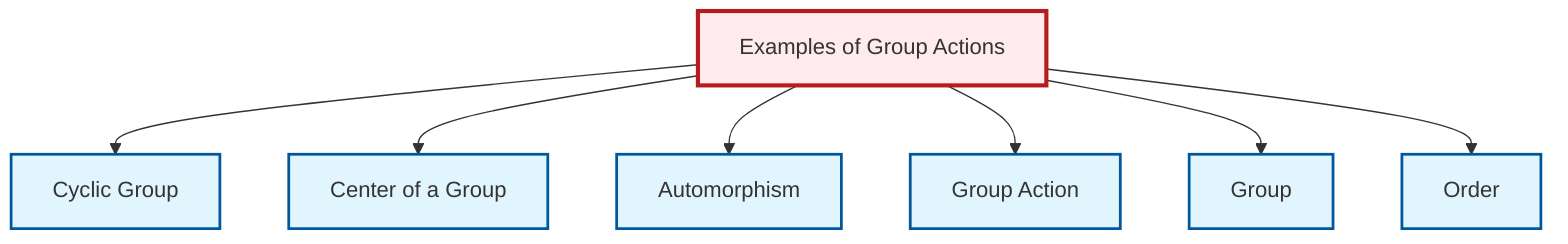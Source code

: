 graph TD
    classDef definition fill:#e1f5fe,stroke:#01579b,stroke-width:2px
    classDef theorem fill:#f3e5f5,stroke:#4a148c,stroke-width:2px
    classDef axiom fill:#fff3e0,stroke:#e65100,stroke-width:2px
    classDef example fill:#e8f5e9,stroke:#1b5e20,stroke-width:2px
    classDef current fill:#ffebee,stroke:#b71c1c,stroke-width:3px
    def-cyclic-group["Cyclic Group"]:::definition
    def-group["Group"]:::definition
    def-order["Order"]:::definition
    def-automorphism["Automorphism"]:::definition
    def-center-of-group["Center of a Group"]:::definition
    def-group-action["Group Action"]:::definition
    ex-group-action-examples["Examples of Group Actions"]:::example
    ex-group-action-examples --> def-cyclic-group
    ex-group-action-examples --> def-center-of-group
    ex-group-action-examples --> def-automorphism
    ex-group-action-examples --> def-group-action
    ex-group-action-examples --> def-group
    ex-group-action-examples --> def-order
    class ex-group-action-examples current